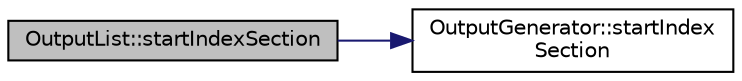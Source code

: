 digraph "OutputList::startIndexSection"
{
 // LATEX_PDF_SIZE
  edge [fontname="Helvetica",fontsize="10",labelfontname="Helvetica",labelfontsize="10"];
  node [fontname="Helvetica",fontsize="10",shape=record];
  rankdir="LR";
  Node1 [label="OutputList::startIndexSection",height=0.2,width=0.4,color="black", fillcolor="grey75", style="filled", fontcolor="black",tooltip=" "];
  Node1 -> Node2 [color="midnightblue",fontsize="10",style="solid",fontname="Helvetica"];
  Node2 [label="OutputGenerator::startIndex\lSection",height=0.2,width=0.4,color="black", fillcolor="white", style="filled",URL="$classOutputGenerator.html#ab8164b995688984ec7613485758a1af3",tooltip=" "];
}
